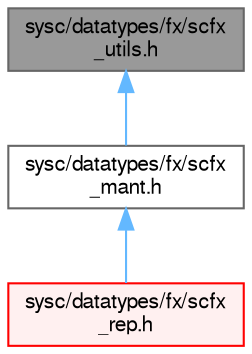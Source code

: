 digraph "sysc/datatypes/fx/scfx_utils.h"
{
 // LATEX_PDF_SIZE
  bgcolor="transparent";
  edge [fontname=FreeSans,fontsize=10,labelfontname=FreeSans,labelfontsize=10];
  node [fontname=FreeSans,fontsize=10,shape=box,height=0.2,width=0.4];
  Node1 [id="Node000001",label="sysc/datatypes/fx/scfx\l_utils.h",height=0.2,width=0.4,color="gray40", fillcolor="grey60", style="filled", fontcolor="black",tooltip=" "];
  Node1 -> Node2 [id="edge1_Node000001_Node000002",dir="back",color="steelblue1",style="solid",tooltip=" "];
  Node2 [id="Node000002",label="sysc/datatypes/fx/scfx\l_mant.h",height=0.2,width=0.4,color="grey40", fillcolor="white", style="filled",URL="$a00062.html",tooltip=" "];
  Node2 -> Node3 [id="edge2_Node000002_Node000003",dir="back",color="steelblue1",style="solid",tooltip=" "];
  Node3 [id="Node000003",label="sysc/datatypes/fx/scfx\l_rep.h",height=0.2,width=0.4,color="red", fillcolor="#FFF0F0", style="filled",URL="$a00089.html",tooltip=" "];
}

